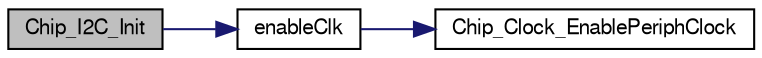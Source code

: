 digraph "Chip_I2C_Init"
{
  edge [fontname="FreeSans",fontsize="10",labelfontname="FreeSans",labelfontsize="10"];
  node [fontname="FreeSans",fontsize="10",shape=record];
  rankdir="LR";
  Node1 [label="Chip_I2C_Init",height=0.2,width=0.4,color="black", fillcolor="grey75", style="filled", fontcolor="black"];
  Node1 -> Node2 [color="midnightblue",fontsize="10",style="solid"];
  Node2 [label="enableClk",height=0.2,width=0.4,color="black", fillcolor="white", style="filled",URL="$i2c__17xx__40xx_8c.html#a17af46cefb0e538e13e29a6610cdc404"];
  Node2 -> Node3 [color="midnightblue",fontsize="10",style="solid"];
  Node3 [label="Chip_Clock_EnablePeriphClock",height=0.2,width=0.4,color="black", fillcolor="white", style="filled",URL="$group__CLOCK__17XX__40XX.html#gac63024a1f928ba359c4f4cac7e48fe39",tooltip="Enables power and clocking for a peripheral. "];
}

